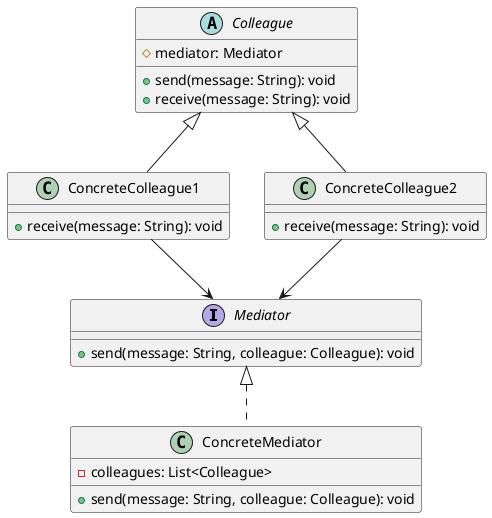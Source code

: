 @startuml
interface Mediator {
    + send(message: String, colleague: Colleague): void
}

class ConcreteMediator implements Mediator {
    - colleagues: List<Colleague>
    + send(message: String, colleague: Colleague): void
}

abstract class Colleague {
    # mediator: Mediator
    + send(message: String): void
    + receive(message: String): void
}

class ConcreteColleague1 extends Colleague {
    + receive(message: String): void
}

class ConcreteColleague2 extends Colleague {
    + receive(message: String): void
}
ConcreteColleague1 --> Mediator
ConcreteColleague2 --> Mediator
@enduml
